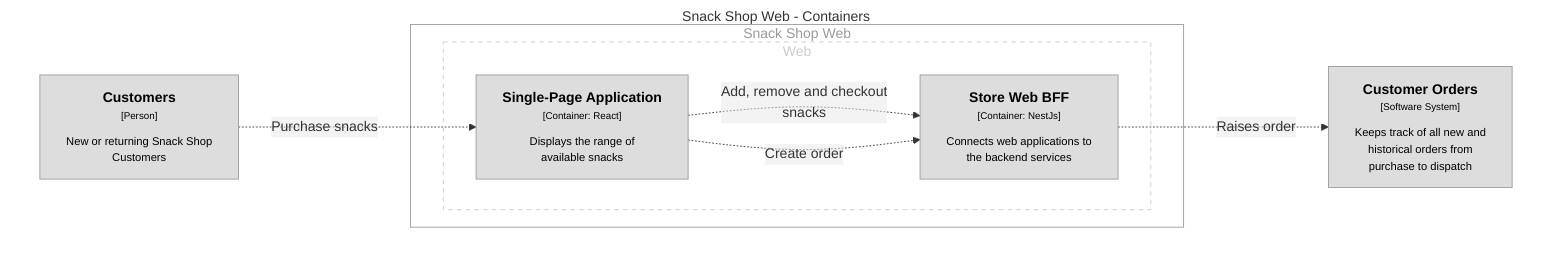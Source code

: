 graph TB
  linkStyle default fill:#ffffff

  subgraph diagram ["Snack Shop Web - Containers"]
    style diagram fill:#ffffff,stroke:#ffffff

    1["<div style='font-weight: bold'>Customers</div><div style='font-size: 70%; margin-top: 0px'>[Person]</div><div style='font-size: 80%; margin-top:10px'>New or returning Snack Shop<br />Customers</div>"]
    style 1 fill:#dddddd,stroke:#9a9a9a,color:#000000
    9["<div style='font-weight: bold'>Customer Orders</div><div style='font-size: 70%; margin-top: 0px'>[Software System]</div><div style='font-size: 80%; margin-top:10px'>Keeps track of all new and<br />historical orders from<br />purchase to dispatch</div>"]
    style 9 fill:#dddddd,stroke:#9a9a9a,color:#000000

    subgraph 3 [Snack Shop Web]
      style 3 fill:#ffffff,stroke:#9a9a9a,color:#9a9a9a

      subgraph group1 [Web]
        style group1 fill:#ffffff,stroke:#cccccc,color:#cccccc,stroke-dasharray:5

        4["<div style='font-weight: bold'>Single-Page Application</div><div style='font-size: 70%; margin-top: 0px'>[Container: React]</div><div style='font-size: 80%; margin-top:10px'>Displays the range of<br />available snacks</div>"]
        style 4 fill:#dddddd,stroke:#9a9a9a,color:#000000
        8["<div style='font-weight: bold'>Store Web BFF</div><div style='font-size: 70%; margin-top: 0px'>[Container: NestJs]</div><div style='font-size: 80%; margin-top:10px'>Connects web applications to<br />the backend services</div>"]
        style 8 fill:#dddddd,stroke:#9a9a9a,color:#000000
      end

    end

    1-. "<div>Purchase snacks</div><div style='font-size: 70%'></div>" .->4
    4-. "<div>Add, remove and checkout<br />snacks</div><div style='font-size: 70%'></div>" .->8
    4-. "<div>Create order</div><div style='font-size: 70%'></div>" .->8
    8-. "<div>Raises order</div><div style='font-size: 70%'></div>" .->9
  end